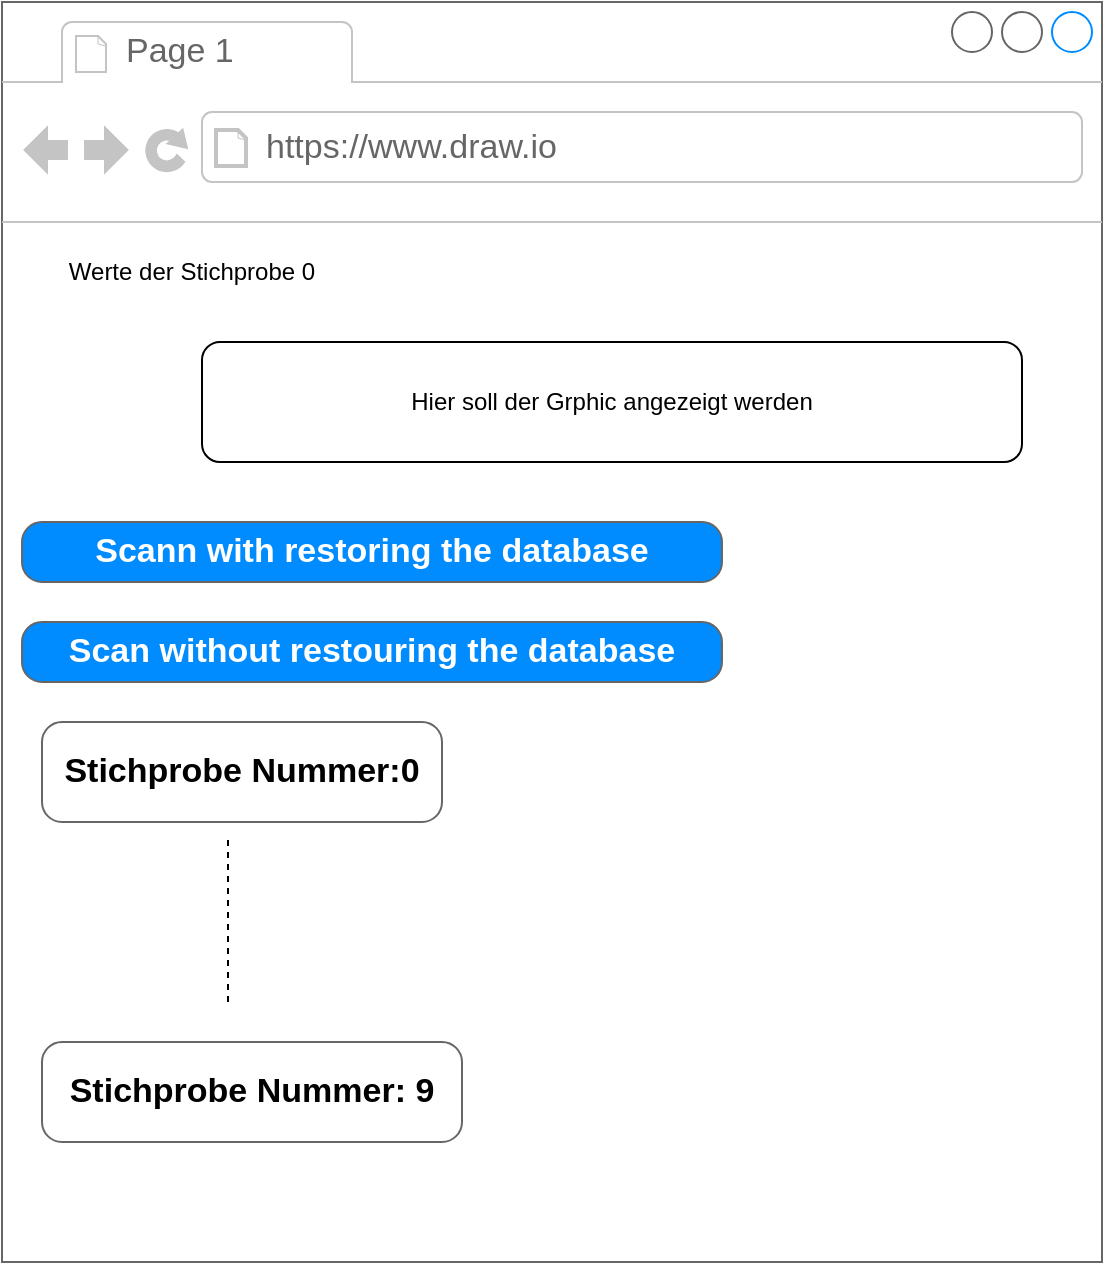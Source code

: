 <mxfile>
    <diagram id="vVNW9yACsSfQlKpXqys1" name="Page-1">
        <mxGraphModel dx="1204" dy="713" grid="1" gridSize="10" guides="1" tooltips="1" connect="1" arrows="1" fold="1" page="1" pageScale="1" pageWidth="850" pageHeight="1100" math="0" shadow="0">
            <root>
                <mxCell id="0"/>
                <mxCell id="1" parent="0"/>
                <mxCell id="2" value="" style="strokeWidth=1;shadow=0;dashed=0;align=center;html=1;shape=mxgraph.mockup.containers.browserWindow;rSize=0;strokeColor=#666666;strokeColor2=#008cff;strokeColor3=#c4c4c4;mainText=,;recursiveResize=0;" vertex="1" parent="1">
                    <mxGeometry x="140" y="200" width="550" height="630" as="geometry"/>
                </mxCell>
                <mxCell id="3" value="Page 1" style="strokeWidth=1;shadow=0;dashed=0;align=center;html=1;shape=mxgraph.mockup.containers.anchor;fontSize=17;fontColor=#666666;align=left;" vertex="1" parent="2">
                    <mxGeometry x="60" y="12" width="110" height="26" as="geometry"/>
                </mxCell>
                <mxCell id="4" value="https://www.draw.io" style="strokeWidth=1;shadow=0;dashed=0;align=center;html=1;shape=mxgraph.mockup.containers.anchor;rSize=0;fontSize=17;fontColor=#666666;align=left;" vertex="1" parent="2">
                    <mxGeometry x="130" y="60" width="250" height="26" as="geometry"/>
                </mxCell>
                <mxCell id="6" value="Werte der Stichprobe 0" style="text;html=1;strokeColor=none;fillColor=none;align=center;verticalAlign=middle;whiteSpace=wrap;rounded=0;" vertex="1" parent="2">
                    <mxGeometry x="20" y="120" width="150" height="30" as="geometry"/>
                </mxCell>
                <mxCell id="7" value="Hier soll der Grphic angezeigt werden" style="rounded=1;whiteSpace=wrap;html=1;" vertex="1" parent="2">
                    <mxGeometry x="100" y="170" width="410" height="60" as="geometry"/>
                </mxCell>
                <mxCell id="8" value="Scann with restoring the database" style="strokeWidth=1;shadow=0;dashed=0;align=center;html=1;shape=mxgraph.mockup.buttons.button;strokeColor=#666666;fontColor=#ffffff;mainText=;buttonStyle=round;fontSize=17;fontStyle=1;fillColor=#008cff;whiteSpace=wrap;" vertex="1" parent="2">
                    <mxGeometry x="10" y="260" width="350" height="30" as="geometry"/>
                </mxCell>
                <mxCell id="9" value="Scan without restouring the database" style="strokeWidth=1;shadow=0;dashed=0;align=center;html=1;shape=mxgraph.mockup.buttons.button;strokeColor=#666666;fontColor=#ffffff;mainText=;buttonStyle=round;fontSize=17;fontStyle=1;fillColor=#008cff;whiteSpace=wrap;" vertex="1" parent="2">
                    <mxGeometry x="10" y="310" width="350" height="30" as="geometry"/>
                </mxCell>
                <mxCell id="10" value="&lt;font color=&quot;#000000&quot;&gt;Stichprobe Nummer:0&lt;/font&gt;" style="strokeWidth=1;shadow=0;dashed=0;align=center;html=1;shape=mxgraph.mockup.buttons.button;strokeColor=#666666;fontColor=#ffffff;mainText=;buttonStyle=round;fontSize=17;fontStyle=1;fillColor=none;whiteSpace=wrap;" vertex="1" parent="2">
                    <mxGeometry x="20" y="360" width="200" height="50" as="geometry"/>
                </mxCell>
                <mxCell id="11" value="&lt;font color=&quot;#000000&quot;&gt;Stichprobe Nummer: 9&lt;/font&gt;" style="strokeWidth=1;shadow=0;dashed=0;align=center;html=1;shape=mxgraph.mockup.buttons.button;strokeColor=#666666;fontColor=#ffffff;mainText=;buttonStyle=round;fontSize=17;fontStyle=1;fillColor=none;whiteSpace=wrap;" vertex="1" parent="2">
                    <mxGeometry x="20" y="520" width="210" height="50" as="geometry"/>
                </mxCell>
                <mxCell id="15" value="" style="endArrow=none;dashed=1;html=1;entryX=0.465;entryY=1.18;entryDx=0;entryDy=0;entryPerimeter=0;" edge="1" parent="2" target="10">
                    <mxGeometry width="50" height="50" relative="1" as="geometry">
                        <mxPoint x="113" y="500" as="sourcePoint"/>
                        <mxPoint x="140" y="450" as="targetPoint"/>
                    </mxGeometry>
                </mxCell>
            </root>
        </mxGraphModel>
    </diagram>
</mxfile>